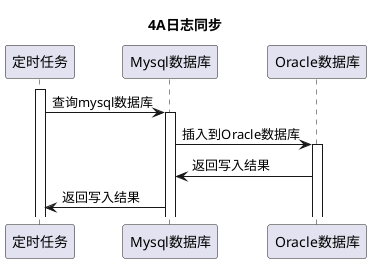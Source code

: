 @startuml
title 	4A日志同步


participant "定时任务" as A
participant "Mysql数据库" as B
participant "Oracle数据库" as D


activate A


A   -> B:查询mysql数据库
activate B

B   -> D:插入到Oracle数据库
activate D

D -> B:返回写入结果
B -> A:返回写入结果

@enduml
